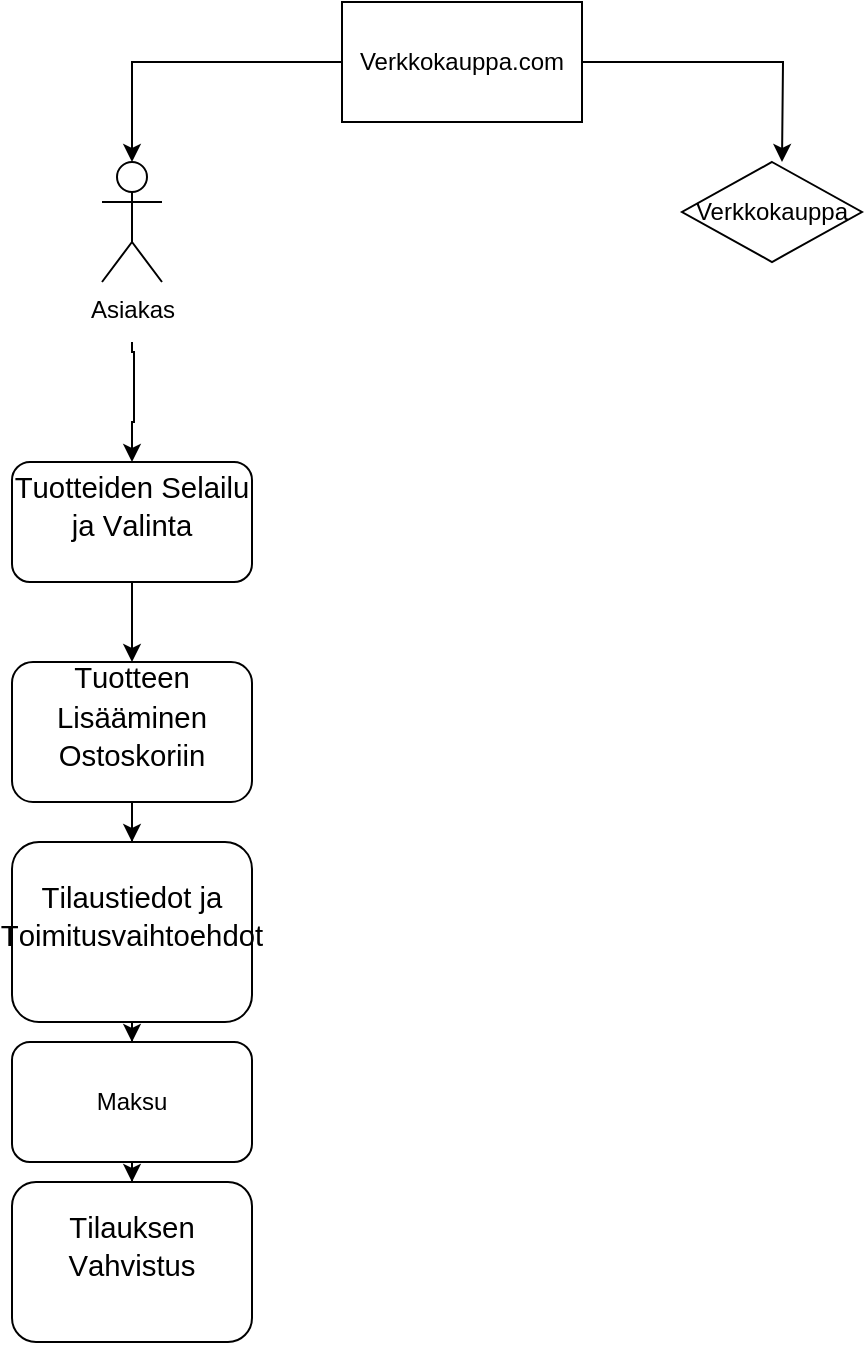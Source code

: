 <mxfile version="21.6.6" type="github">
  <diagram name="Sivu-1" id="-LcCEcbUaYE7HyK6DANy">
    <mxGraphModel dx="1000" dy="509" grid="1" gridSize="10" guides="1" tooltips="1" connect="1" arrows="1" fold="1" page="1" pageScale="1" pageWidth="827" pageHeight="1169" math="0" shadow="0">
      <root>
        <mxCell id="0" />
        <mxCell id="1" parent="0" />
        <mxCell id="_VxtG8w0JDKjrk2TQQZ9-4" style="edgeStyle=orthogonalEdgeStyle;rounded=0;orthogonalLoop=1;jettySize=auto;html=1;entryX=0.5;entryY=0;entryDx=0;entryDy=0;entryPerimeter=0;" parent="1" source="_VxtG8w0JDKjrk2TQQZ9-1" target="_VxtG8w0JDKjrk2TQQZ9-5" edge="1">
          <mxGeometry relative="1" as="geometry">
            <mxPoint x="250" y="380" as="targetPoint" />
          </mxGeometry>
        </mxCell>
        <mxCell id="_VxtG8w0JDKjrk2TQQZ9-8" style="edgeStyle=orthogonalEdgeStyle;rounded=0;orthogonalLoop=1;jettySize=auto;html=1;" parent="1" source="_VxtG8w0JDKjrk2TQQZ9-1" edge="1">
          <mxGeometry relative="1" as="geometry">
            <mxPoint x="580" y="380" as="targetPoint" />
          </mxGeometry>
        </mxCell>
        <mxCell id="_VxtG8w0JDKjrk2TQQZ9-1" value="Verkkokauppa.com" style="rounded=0;whiteSpace=wrap;html=1;" parent="1" vertex="1">
          <mxGeometry x="360" y="300" width="120" height="60" as="geometry" />
        </mxCell>
        <mxCell id="_VxtG8w0JDKjrk2TQQZ9-12" style="edgeStyle=orthogonalEdgeStyle;rounded=0;orthogonalLoop=1;jettySize=auto;html=1;" parent="1" edge="1">
          <mxGeometry relative="1" as="geometry">
            <mxPoint x="255" y="530" as="targetPoint" />
            <mxPoint x="255" y="470" as="sourcePoint" />
            <Array as="points">
              <mxPoint x="255" y="475" />
              <mxPoint x="256" y="475" />
              <mxPoint x="256" y="510" />
            </Array>
          </mxGeometry>
        </mxCell>
        <mxCell id="_VxtG8w0JDKjrk2TQQZ9-5" value="Asiakas" style="shape=umlActor;verticalLabelPosition=bottom;verticalAlign=top;html=1;outlineConnect=0;" parent="1" vertex="1">
          <mxGeometry x="240" y="380" width="30" height="60" as="geometry" />
        </mxCell>
        <mxCell id="_VxtG8w0JDKjrk2TQQZ9-10" value="Verkkokauppa" style="rhombus;whiteSpace=wrap;html=1;" parent="1" vertex="1">
          <mxGeometry x="530" y="380" width="90" height="50" as="geometry" />
        </mxCell>
        <mxCell id="Mpec3v9wPaZ_Unr7kbdU-2" style="edgeStyle=orthogonalEdgeStyle;rounded=0;orthogonalLoop=1;jettySize=auto;html=1;" edge="1" parent="1" source="Mpec3v9wPaZ_Unr7kbdU-1">
          <mxGeometry relative="1" as="geometry">
            <mxPoint x="255" y="630" as="targetPoint" />
          </mxGeometry>
        </mxCell>
        <mxCell id="Mpec3v9wPaZ_Unr7kbdU-1" value="&#xa;&lt;span style=&quot;accent-color: auto; place-content: normal; place-items: normal; place-self: auto; alignment-baseline: auto; animation: 0s ease 0s 1 normal none running none; animation-composition: replace; app-region: none; appearance: none; aspect-ratio: auto; backdrop-filter: none; backface-visibility: visible; background: none 0% 0% / auto repeat scroll padding-box border-box rgba(0, 0, 0, 0); background-blend-mode: normal; baseline-shift: 0px; baseline-source: auto; border-image: none 100% / 1 / 0 stretch; border-color: rgb(0, 0, 0); border-collapse: separate; border-end-end-radius: 0px; border-end-start-radius: 0px; border-width: 0px; border-style: none; border-spacing: 0px; border-start-end-radius: 0px; border-start-start-radius: 0px; border-radius: 0px; inset: auto; box-shadow: none; box-sizing: content-box; break-after: auto; break-before: auto; break-inside: auto; buffered-rendering: auto; caption-side: top; caret-color: rgb(0, 0, 0); clear: none; clip: auto; clip-path: none; clip-rule: nonzero; color: rgb(0, 0, 0); color-interpolation: srgb; color-interpolation-filters: linearrgb; color-rendering: auto; color-scheme: normal; columns: auto; column-fill: balance; gap: normal; column-rule: 0px rgb(0, 0, 0); column-span: none; contain: none; contain-intrinsic-block-size: none; contain-intrinsic-size: none; contain-intrinsic-inline-size: none; container: none; content: normal; content-visibility: visible; counter-increment: none; counter-reset: none; counter-set: none; cursor: text; cx: 0px; cy: 0px; d: none; direction: ltr; display: inline; dominant-baseline: auto; empty-cells: show; fill: rgb(0, 0, 0); fill-opacity: 1; fill-rule: nonzero; filter: none; flex: 0 1 auto; flex-flow: row; float: none; flood-color: rgb(0, 0, 0); flood-opacity: 1; font-family: WordVisi_MSFontService, Calibri, Calibri_EmbeddedFont, Calibri_MSFontService, sans-serif; font-feature-settings: normal; font-kerning: none; font-optical-sizing: auto; font-palette: normal; font-size: 14.667px; font-stretch: 100%; font-style: normal; font-synthesis: weight style small-caps; font-variant: no-common-ligatures no-discretionary-ligatures no-historical-ligatures no-contextual; font-variation-settings: normal; font-weight: 400; forced-color-adjust: auto; grid-area: auto / auto / auto / auto; grid: auto-flow auto / none; height: auto; hyphenate-character: auto; hyphenate-limit-chars: auto; hyphens: manual; image-orientation: from-image; image-rendering: auto; initial-letter: normal; inline-size: auto; inset-block: auto; inset-inline: auto; isolation: auto; letter-spacing: normal; lighting-color: rgb(255, 255, 255); line-break: auto; line-height: 19.425px; list-style: outside none disc; margin: 0px; marker: none; mask: none; mask-type: luminance; math-depth: 0; math-shift: normal; math-style: normal; max-height: none; max-width: none; min-height: 0px; min-width: 0px; mix-blend-mode: normal; object-fit: fill; object-position: 50% 50%; object-view-box: none; offset: none 0px auto 0deg; opacity: 1; order: 0; orphans: 2; outline: rgb(0, 0, 0) none 0px; outline-offset: 0px; overflow: visible; overflow-anchor: auto; overflow-clip-margin: 0px; overflow-wrap: break-word; overscroll-behavior-block: auto; overscroll-behavior-inline: auto; overscroll-behavior: auto; padding: 0px; page: auto; paint-order: normal; perspective: none; perspective-origin: 0px 0px; pointer-events: auto; position: static; quotes: auto; r: 0px; resize: none; rotate: none; ruby-position: over; rx: auto; ry: auto; scale: none; scroll-behavior: auto; scroll-margin-block: 0px; scroll-margin: 0px; scroll-margin-inline: 0px; scroll-padding-block: auto; scroll-padding: auto; scroll-padding-inline: auto; scroll-snap-align: none; scroll-snap-stop: normal; scroll-snap-type: none; scroll-timeline: none; scrollbar-gutter: auto; shape-image-threshold: 0; shape-margin: 0px; shape-outside: none; shape-rendering: auto; speak: normal; stop-color: rgb(0, 0, 0); stop-opacity: 1; stroke: none; stroke-dasharray: none; stroke-dashoffset: 0px; stroke-linecap: butt; stroke-linejoin: miter; stroke-miterlimit: 4; stroke-opacity: 1; stroke-width: 1px; tab-size: 8; table-layout: auto; text-align: left; text-align-last: auto; text-anchor: start; text-combine-upright: none; text-decoration: none solid rgb(0, 0, 0); text-decoration-skip-ink: auto; text-emphasis: none rgb(0, 0, 0); text-emphasis-position: over; text-indent: 0px; text-orientation: mixed; text-overflow: clip; text-rendering: auto; text-shadow: none; text-size-adjust: auto; text-transform: none; text-underline-offset: auto; text-underline-position: auto; touch-action: auto; transform: none; transform-box: view-box; transform-origin: 0px 0px; transform-style: flat; transition: all 0s ease 0s; translate: none; unicode-bidi: normal; user-select: text; vector-effect: none; vertical-align: baseline; view-timeline: none; view-timeline-inset: 0px; view-transition-name: none; visibility: visible; border-block-end: 0px none rgb(0, 0, 0); border-block-start: 0px none rgb(0, 0, 0); border-inline-end: 0px none rgb(0, 0, 0); -webkit-border-image: none; border-inline-start: 0px none rgb(0, 0, 0); -webkit-box-align: stretch; -webkit-box-decoration-break: slice; -webkit-box-direction: normal; -webkit-box-flex: 0; -webkit-box-ordinal-group: 1; -webkit-box-orient: horizontal; -webkit-box-pack: start; -webkit-font-smoothing: auto; -webkit-highlight: none; -webkit-line-break: auto; -webkit-locale: &amp;quot;fi-FI&amp;quot;; block-size: auto; margin-block: 0px; margin-inline: 0px; -webkit-mask-box-image-source: none; -webkit-mask-box-image-slice: 0 fill; -webkit-mask-box-image-width: auto; -webkit-mask-box-image-outset: 0; -webkit-mask-box-image-repeat: stretch; -webkit-mask: none 0% 0% / auto repeat border-box border-box; -webkit-mask-composite: source-over; max-block-size: none; max-inline-size: none; min-block-size: 0px; min-inline-size: 0px; padding-block: 0px; padding-inline: 0px; -webkit-print-color-adjust: economy; -webkit-rtl-ordering: logical; -webkit-ruby-position: before; -webkit-tap-highlight-color: rgba(0, 0, 0, 0); -webkit-text-combine: none; -webkit-text-decorations-in-effect: none; -webkit-text-fill-color: rgb(0, 0, 0); -webkit-text-orientation: vertical-right; -webkit-text-security: none; -webkit-text-stroke: 0px rgb(0, 0, 0); -webkit-user-drag: none; -webkit-user-modify: read-only; -webkit-writing-mode: horizontal-tb; widows: 2; width: auto; will-change: auto; word-break: normal; word-spacing: 0px; writing-mode: horizontal-tb; x: 0px; y: 0px; z-index: auto; zoom: 1;&quot; class=&quot;TextRun SCXW147694164 BCX0&quot; lang=&quot;FI-FI&quot; data-contrast=&quot;auto&quot;&gt;&lt;span class=&quot;NormalTextRun SCXW147694164 BCX0&quot;&gt;Tuotteiden Selailu ja Valinta&lt;/span&gt;&lt;/span&gt;&#xa;&#xa;" style="rounded=1;whiteSpace=wrap;html=1;" vertex="1" parent="1">
          <mxGeometry x="195" y="530" width="120" height="60" as="geometry" />
        </mxCell>
        <mxCell id="Mpec3v9wPaZ_Unr7kbdU-5" style="edgeStyle=orthogonalEdgeStyle;rounded=0;orthogonalLoop=1;jettySize=auto;html=1;" edge="1" parent="1" source="Mpec3v9wPaZ_Unr7kbdU-3" target="Mpec3v9wPaZ_Unr7kbdU-6">
          <mxGeometry relative="1" as="geometry">
            <mxPoint x="255" y="750" as="targetPoint" />
          </mxGeometry>
        </mxCell>
        <mxCell id="Mpec3v9wPaZ_Unr7kbdU-3" value="&#xa;&lt;span style=&quot;accent-color: auto; place-content: normal; place-items: normal; place-self: auto; alignment-baseline: auto; animation: 0s ease 0s 1 normal none running none; animation-composition: replace; app-region: none; appearance: none; aspect-ratio: auto; backdrop-filter: none; backface-visibility: visible; background: none 0% 0% / auto repeat scroll padding-box border-box rgba(0, 0, 0, 0); background-blend-mode: normal; baseline-shift: 0px; baseline-source: auto; border-image: none 100% / 1 / 0 stretch; border-color: rgb(0, 0, 0); border-collapse: separate; border-end-end-radius: 0px; border-end-start-radius: 0px; border-width: 0px; border-style: none; border-spacing: 0px; border-start-end-radius: 0px; border-start-start-radius: 0px; border-radius: 0px; inset: auto; box-shadow: none; box-sizing: content-box; break-after: auto; break-before: auto; break-inside: auto; buffered-rendering: auto; caption-side: top; caret-color: rgb(0, 0, 0); clear: none; clip: auto; clip-path: none; clip-rule: nonzero; color: rgb(0, 0, 0); color-interpolation: srgb; color-interpolation-filters: linearrgb; color-rendering: auto; color-scheme: normal; columns: auto; column-fill: balance; gap: normal; column-rule: 0px rgb(0, 0, 0); column-span: none; contain: none; contain-intrinsic-block-size: none; contain-intrinsic-size: none; contain-intrinsic-inline-size: none; container: none; content: normal; content-visibility: visible; counter-increment: none; counter-reset: none; counter-set: none; cursor: text; cx: 0px; cy: 0px; d: none; direction: ltr; display: inline; dominant-baseline: auto; empty-cells: show; fill: rgb(0, 0, 0); fill-opacity: 1; fill-rule: nonzero; filter: none; flex: 0 1 auto; flex-flow: row; float: none; flood-color: rgb(0, 0, 0); flood-opacity: 1; font-family: WordVisi_MSFontService, Calibri, Calibri_EmbeddedFont, Calibri_MSFontService, sans-serif; font-feature-settings: normal; font-kerning: none; font-optical-sizing: auto; font-palette: normal; font-size: 14.667px; font-stretch: 100%; font-style: normal; font-synthesis: weight style small-caps; font-variant: no-common-ligatures no-discretionary-ligatures no-historical-ligatures no-contextual; font-variation-settings: normal; font-weight: 400; forced-color-adjust: auto; grid-area: auto / auto / auto / auto; grid: auto-flow auto / none; height: auto; hyphenate-character: auto; hyphenate-limit-chars: auto; hyphens: manual; image-orientation: from-image; image-rendering: auto; initial-letter: normal; inline-size: auto; inset-block: auto; inset-inline: auto; isolation: auto; letter-spacing: normal; lighting-color: rgb(255, 255, 255); line-break: auto; line-height: 19.425px; list-style: outside none disc; margin: 0px; marker: none; mask: none; mask-type: luminance; math-depth: 0; math-shift: normal; math-style: normal; max-height: none; max-width: none; min-height: 0px; min-width: 0px; mix-blend-mode: normal; object-fit: fill; object-position: 50% 50%; object-view-box: none; offset: none 0px auto 0deg; opacity: 1; order: 0; orphans: 2; outline: rgb(0, 0, 0) none 0px; outline-offset: 0px; overflow: visible; overflow-anchor: auto; overflow-clip-margin: 0px; overflow-wrap: break-word; overscroll-behavior-block: auto; overscroll-behavior-inline: auto; overscroll-behavior: auto; padding: 0px; page: auto; paint-order: normal; perspective: none; perspective-origin: 0px 0px; pointer-events: auto; position: static; quotes: auto; r: 0px; resize: none; rotate: none; ruby-position: over; rx: auto; ry: auto; scale: none; scroll-behavior: auto; scroll-margin-block: 0px; scroll-margin: 0px; scroll-margin-inline: 0px; scroll-padding-block: auto; scroll-padding: auto; scroll-padding-inline: auto; scroll-snap-align: none; scroll-snap-stop: normal; scroll-snap-type: none; scroll-timeline: none; scrollbar-gutter: auto; shape-image-threshold: 0; shape-margin: 0px; shape-outside: none; shape-rendering: auto; speak: normal; stop-color: rgb(0, 0, 0); stop-opacity: 1; stroke: none; stroke-dasharray: none; stroke-dashoffset: 0px; stroke-linecap: butt; stroke-linejoin: miter; stroke-miterlimit: 4; stroke-opacity: 1; stroke-width: 1px; tab-size: 8; table-layout: auto; text-align: left; text-align-last: auto; text-anchor: start; text-combine-upright: none; text-decoration: none solid rgb(0, 0, 0); text-decoration-skip-ink: auto; text-emphasis: none rgb(0, 0, 0); text-emphasis-position: over; text-indent: 0px; text-orientation: mixed; text-overflow: clip; text-rendering: auto; text-shadow: none; text-size-adjust: auto; text-transform: none; text-underline-offset: auto; text-underline-position: auto; touch-action: auto; transform: none; transform-box: view-box; transform-origin: 0px 0px; transform-style: flat; transition: all 0s ease 0s; translate: none; unicode-bidi: normal; user-select: text; vector-effect: none; vertical-align: baseline; view-timeline: none; view-timeline-inset: 0px; view-transition-name: none; visibility: visible; border-block-end: 0px none rgb(0, 0, 0); border-block-start: 0px none rgb(0, 0, 0); border-inline-end: 0px none rgb(0, 0, 0); -webkit-border-image: none; border-inline-start: 0px none rgb(0, 0, 0); -webkit-box-align: stretch; -webkit-box-decoration-break: slice; -webkit-box-direction: normal; -webkit-box-flex: 0; -webkit-box-ordinal-group: 1; -webkit-box-orient: horizontal; -webkit-box-pack: start; -webkit-font-smoothing: auto; -webkit-highlight: none; -webkit-line-break: auto; -webkit-locale: &amp;quot;fi-FI&amp;quot;; block-size: auto; margin-block: 0px; margin-inline: 0px; -webkit-mask-box-image-source: none; -webkit-mask-box-image-slice: 0 fill; -webkit-mask-box-image-width: auto; -webkit-mask-box-image-outset: 0; -webkit-mask-box-image-repeat: stretch; -webkit-mask: none 0% 0% / auto repeat border-box border-box; -webkit-mask-composite: source-over; max-block-size: none; max-inline-size: none; min-block-size: 0px; min-inline-size: 0px; padding-block: 0px; padding-inline: 0px; -webkit-print-color-adjust: economy; -webkit-rtl-ordering: logical; -webkit-ruby-position: before; -webkit-tap-highlight-color: rgba(0, 0, 0, 0); -webkit-text-combine: none; -webkit-text-decorations-in-effect: none; -webkit-text-fill-color: rgb(0, 0, 0); -webkit-text-orientation: vertical-right; -webkit-text-security: none; -webkit-text-stroke: 0px rgb(0, 0, 0); -webkit-user-drag: none; -webkit-user-modify: read-only; -webkit-writing-mode: horizontal-tb; widows: 2; width: auto; will-change: auto; word-break: normal; word-spacing: 0px; writing-mode: horizontal-tb; x: 0px; y: 0px; z-index: auto; zoom: 1;&quot; class=&quot;TextRun SCXW127624666 BCX0&quot; lang=&quot;FI-FI&quot; data-contrast=&quot;auto&quot;&gt;&lt;span class=&quot;NormalTextRun SCXW127624666 BCX0&quot;&gt;Tuotteen Lisääminen Ostoskoriin&lt;/span&gt;&lt;/span&gt;&#xa;&#xa;" style="rounded=1;whiteSpace=wrap;html=1;" vertex="1" parent="1">
          <mxGeometry x="195" y="630" width="120" height="70" as="geometry" />
        </mxCell>
        <mxCell id="Mpec3v9wPaZ_Unr7kbdU-4" style="edgeStyle=orthogonalEdgeStyle;rounded=0;orthogonalLoop=1;jettySize=auto;html=1;exitX=0.5;exitY=1;exitDx=0;exitDy=0;" edge="1" parent="1" source="Mpec3v9wPaZ_Unr7kbdU-3" target="Mpec3v9wPaZ_Unr7kbdU-3">
          <mxGeometry relative="1" as="geometry" />
        </mxCell>
        <mxCell id="Mpec3v9wPaZ_Unr7kbdU-7" style="edgeStyle=orthogonalEdgeStyle;rounded=0;orthogonalLoop=1;jettySize=auto;html=1;" edge="1" parent="1" source="Mpec3v9wPaZ_Unr7kbdU-6" target="Mpec3v9wPaZ_Unr7kbdU-8">
          <mxGeometry relative="1" as="geometry">
            <mxPoint x="255" y="840" as="targetPoint" />
          </mxGeometry>
        </mxCell>
        <mxCell id="Mpec3v9wPaZ_Unr7kbdU-6" value="&#xa;&lt;span style=&quot;accent-color: auto; place-content: normal; place-items: normal; place-self: auto; alignment-baseline: auto; animation: 0s ease 0s 1 normal none running none; animation-composition: replace; app-region: none; appearance: none; aspect-ratio: auto; backdrop-filter: none; backface-visibility: visible; background: none 0% 0% / auto repeat scroll padding-box border-box rgba(0, 0, 0, 0); background-blend-mode: normal; baseline-shift: 0px; baseline-source: auto; border-image: none 100% / 1 / 0 stretch; border-color: rgb(0, 0, 0); border-collapse: separate; border-end-end-radius: 0px; border-end-start-radius: 0px; border-width: 0px; border-style: none; border-spacing: 0px; border-start-end-radius: 0px; border-start-start-radius: 0px; border-radius: 0px; inset: auto; box-shadow: none; box-sizing: content-box; break-after: auto; break-before: auto; break-inside: auto; buffered-rendering: auto; caption-side: top; caret-color: rgb(0, 0, 0); clear: none; clip: auto; clip-path: none; clip-rule: nonzero; color: rgb(0, 0, 0); color-interpolation: srgb; color-interpolation-filters: linearrgb; color-rendering: auto; color-scheme: normal; columns: auto; column-fill: balance; gap: normal; column-rule: 0px rgb(0, 0, 0); column-span: none; contain: none; contain-intrinsic-block-size: none; contain-intrinsic-size: none; contain-intrinsic-inline-size: none; container: none; content: normal; content-visibility: visible; counter-increment: none; counter-reset: none; counter-set: none; cursor: text; cx: 0px; cy: 0px; d: none; direction: ltr; display: inline; dominant-baseline: auto; empty-cells: show; fill: rgb(0, 0, 0); fill-opacity: 1; fill-rule: nonzero; filter: none; flex: 0 1 auto; flex-flow: row; float: none; flood-color: rgb(0, 0, 0); flood-opacity: 1; font-family: WordVisi_MSFontService, Calibri, Calibri_EmbeddedFont, Calibri_MSFontService, sans-serif; font-feature-settings: normal; font-kerning: none; font-optical-sizing: auto; font-palette: normal; font-size: 14.667px; font-stretch: 100%; font-style: normal; font-synthesis: weight style small-caps; font-variant: no-common-ligatures no-discretionary-ligatures no-historical-ligatures no-contextual; font-variation-settings: normal; font-weight: 400; forced-color-adjust: auto; grid-area: auto / auto / auto / auto; grid: auto-flow auto / none; height: auto; hyphenate-character: auto; hyphenate-limit-chars: auto; hyphens: manual; image-orientation: from-image; image-rendering: auto; initial-letter: normal; inline-size: auto; inset-block: auto; inset-inline: auto; isolation: auto; letter-spacing: normal; lighting-color: rgb(255, 255, 255); line-break: auto; line-height: 19.425px; list-style: outside none disc; margin: 0px; marker: none; mask: none; mask-type: luminance; math-depth: 0; math-shift: normal; math-style: normal; max-height: none; max-width: none; min-height: 0px; min-width: 0px; mix-blend-mode: normal; object-fit: fill; object-position: 50% 50%; object-view-box: none; offset: none 0px auto 0deg; opacity: 1; order: 0; orphans: 2; outline: rgb(0, 0, 0) none 0px; outline-offset: 0px; overflow: visible; overflow-anchor: auto; overflow-clip-margin: 0px; overflow-wrap: break-word; overscroll-behavior-block: auto; overscroll-behavior-inline: auto; overscroll-behavior: auto; padding: 0px; page: auto; paint-order: normal; perspective: none; perspective-origin: 0px 0px; pointer-events: auto; position: static; quotes: auto; r: 0px; resize: none; rotate: none; ruby-position: over; rx: auto; ry: auto; scale: none; scroll-behavior: auto; scroll-margin-block: 0px; scroll-margin: 0px; scroll-margin-inline: 0px; scroll-padding-block: auto; scroll-padding: auto; scroll-padding-inline: auto; scroll-snap-align: none; scroll-snap-stop: normal; scroll-snap-type: none; scroll-timeline: none; scrollbar-gutter: auto; shape-image-threshold: 0; shape-margin: 0px; shape-outside: none; shape-rendering: auto; speak: normal; stop-color: rgb(0, 0, 0); stop-opacity: 1; stroke: none; stroke-dasharray: none; stroke-dashoffset: 0px; stroke-linecap: butt; stroke-linejoin: miter; stroke-miterlimit: 4; stroke-opacity: 1; stroke-width: 1px; tab-size: 8; table-layout: auto; text-align: left; text-align-last: auto; text-anchor: start; text-combine-upright: none; text-decoration: none solid rgb(0, 0, 0); text-decoration-skip-ink: auto; text-emphasis: none rgb(0, 0, 0); text-emphasis-position: over; text-indent: 0px; text-orientation: mixed; text-overflow: clip; text-rendering: auto; text-shadow: none; text-size-adjust: auto; text-transform: none; text-underline-offset: auto; text-underline-position: auto; touch-action: auto; transform: none; transform-box: view-box; transform-origin: 0px 0px; transform-style: flat; transition: all 0s ease 0s; translate: none; unicode-bidi: normal; user-select: text; vector-effect: none; vertical-align: baseline; view-timeline: none; view-timeline-inset: 0px; view-transition-name: none; visibility: visible; border-block-end: 0px none rgb(0, 0, 0); border-block-start: 0px none rgb(0, 0, 0); border-inline-end: 0px none rgb(0, 0, 0); -webkit-border-image: none; border-inline-start: 0px none rgb(0, 0, 0); -webkit-box-align: stretch; -webkit-box-decoration-break: slice; -webkit-box-direction: normal; -webkit-box-flex: 0; -webkit-box-ordinal-group: 1; -webkit-box-orient: horizontal; -webkit-box-pack: start; -webkit-font-smoothing: auto; -webkit-highlight: none; -webkit-line-break: auto; -webkit-locale: &amp;quot;fi-FI&amp;quot;; block-size: auto; margin-block: 0px; margin-inline: 0px; -webkit-mask-box-image-source: none; -webkit-mask-box-image-slice: 0 fill; -webkit-mask-box-image-width: auto; -webkit-mask-box-image-outset: 0; -webkit-mask-box-image-repeat: stretch; -webkit-mask: none 0% 0% / auto repeat border-box border-box; -webkit-mask-composite: source-over; max-block-size: none; max-inline-size: none; min-block-size: 0px; min-inline-size: 0px; padding-block: 0px; padding-inline: 0px; -webkit-print-color-adjust: economy; -webkit-rtl-ordering: logical; -webkit-ruby-position: before; -webkit-tap-highlight-color: rgba(0, 0, 0, 0); -webkit-text-combine: none; -webkit-text-decorations-in-effect: none; -webkit-text-fill-color: rgb(0, 0, 0); -webkit-text-orientation: vertical-right; -webkit-text-security: none; -webkit-text-stroke: 0px rgb(0, 0, 0); -webkit-user-drag: none; -webkit-user-modify: read-only; -webkit-writing-mode: horizontal-tb; widows: 2; width: auto; will-change: auto; word-break: normal; word-spacing: 0px; writing-mode: horizontal-tb; x: 0px; y: 0px; z-index: auto; zoom: 1;&quot; class=&quot;TextRun SCXW120460988 BCX0&quot; lang=&quot;FI-FI&quot; data-contrast=&quot;auto&quot;&gt;&lt;span class=&quot;NormalTextRun SCXW120460988 BCX0&quot;&gt;Tilaustiedot ja Toimitusvaihtoehdot&lt;/span&gt;&lt;/span&gt;&#xa;&#xa;" style="rounded=1;whiteSpace=wrap;html=1;" vertex="1" parent="1">
          <mxGeometry x="195" y="720" width="120" height="90" as="geometry" />
        </mxCell>
        <mxCell id="Mpec3v9wPaZ_Unr7kbdU-9" style="edgeStyle=orthogonalEdgeStyle;rounded=0;orthogonalLoop=1;jettySize=auto;html=1;" edge="1" parent="1" source="Mpec3v9wPaZ_Unr7kbdU-8" target="Mpec3v9wPaZ_Unr7kbdU-10">
          <mxGeometry relative="1" as="geometry">
            <mxPoint x="255" y="900" as="targetPoint" />
          </mxGeometry>
        </mxCell>
        <mxCell id="Mpec3v9wPaZ_Unr7kbdU-8" value="Maksu" style="rounded=1;whiteSpace=wrap;html=1;" vertex="1" parent="1">
          <mxGeometry x="195" y="820" width="120" height="60" as="geometry" />
        </mxCell>
        <mxCell id="Mpec3v9wPaZ_Unr7kbdU-10" value="&#xa;&lt;span style=&quot;accent-color: auto; place-content: normal; place-items: normal; place-self: auto; alignment-baseline: auto; animation: 0s ease 0s 1 normal none running none; animation-composition: replace; app-region: none; appearance: none; aspect-ratio: auto; backdrop-filter: none; backface-visibility: visible; background: none 0% 0% / auto repeat scroll padding-box border-box rgba(0, 0, 0, 0); background-blend-mode: normal; baseline-shift: 0px; baseline-source: auto; border-image: none 100% / 1 / 0 stretch; border-color: rgb(0, 0, 0); border-collapse: separate; border-end-end-radius: 0px; border-end-start-radius: 0px; border-width: 0px; border-style: none; border-spacing: 0px; border-start-end-radius: 0px; border-start-start-radius: 0px; border-radius: 0px; inset: auto; box-shadow: none; box-sizing: content-box; break-after: auto; break-before: auto; break-inside: auto; buffered-rendering: auto; caption-side: top; caret-color: rgb(0, 0, 0); clear: none; clip: auto; clip-path: none; clip-rule: nonzero; color: rgb(0, 0, 0); color-interpolation: srgb; color-interpolation-filters: linearrgb; color-rendering: auto; color-scheme: normal; columns: auto; column-fill: balance; gap: normal; column-rule: 0px rgb(0, 0, 0); column-span: none; contain: none; contain-intrinsic-block-size: none; contain-intrinsic-size: none; contain-intrinsic-inline-size: none; container: none; content: normal; content-visibility: visible; counter-increment: none; counter-reset: none; counter-set: none; cursor: text; cx: 0px; cy: 0px; d: none; direction: ltr; display: inline; dominant-baseline: auto; empty-cells: show; fill: rgb(0, 0, 0); fill-opacity: 1; fill-rule: nonzero; filter: none; flex: 0 1 auto; flex-flow: row; float: none; flood-color: rgb(0, 0, 0); flood-opacity: 1; font-family: WordVisi_MSFontService, Calibri, Calibri_EmbeddedFont, Calibri_MSFontService, sans-serif; font-feature-settings: normal; font-kerning: none; font-optical-sizing: auto; font-palette: normal; font-size: 14.667px; font-stretch: 100%; font-style: normal; font-synthesis: weight style small-caps; font-variant: no-common-ligatures no-discretionary-ligatures no-historical-ligatures no-contextual; font-variation-settings: normal; font-weight: 400; forced-color-adjust: auto; grid-area: auto / auto / auto / auto; grid: auto-flow auto / none; height: auto; hyphenate-character: auto; hyphenate-limit-chars: auto; hyphens: manual; image-orientation: from-image; image-rendering: auto; initial-letter: normal; inline-size: auto; inset-block: auto; inset-inline: auto; isolation: auto; letter-spacing: normal; lighting-color: rgb(255, 255, 255); line-break: auto; line-height: 19.425px; list-style: outside none disc; margin: 0px; marker: none; mask: none; mask-type: luminance; math-depth: 0; math-shift: normal; math-style: normal; max-height: none; max-width: none; min-height: 0px; min-width: 0px; mix-blend-mode: normal; object-fit: fill; object-position: 50% 50%; object-view-box: none; offset: none 0px auto 0deg; opacity: 1; order: 0; orphans: 2; outline: rgb(0, 0, 0) none 0px; outline-offset: 0px; overflow: visible; overflow-anchor: auto; overflow-clip-margin: 0px; overflow-wrap: break-word; overscroll-behavior-block: auto; overscroll-behavior-inline: auto; overscroll-behavior: auto; padding: 0px; page: auto; paint-order: normal; perspective: none; perspective-origin: 0px 0px; pointer-events: auto; position: static; quotes: auto; r: 0px; resize: none; rotate: none; ruby-position: over; rx: auto; ry: auto; scale: none; scroll-behavior: auto; scroll-margin-block: 0px; scroll-margin: 0px; scroll-margin-inline: 0px; scroll-padding-block: auto; scroll-padding: auto; scroll-padding-inline: auto; scroll-snap-align: none; scroll-snap-stop: normal; scroll-snap-type: none; scroll-timeline: none; scrollbar-gutter: auto; shape-image-threshold: 0; shape-margin: 0px; shape-outside: none; shape-rendering: auto; speak: normal; stop-color: rgb(0, 0, 0); stop-opacity: 1; stroke: none; stroke-dasharray: none; stroke-dashoffset: 0px; stroke-linecap: butt; stroke-linejoin: miter; stroke-miterlimit: 4; stroke-opacity: 1; stroke-width: 1px; tab-size: 8; table-layout: auto; text-align: left; text-align-last: auto; text-anchor: start; text-combine-upright: none; text-decoration: none solid rgb(0, 0, 0); text-decoration-skip-ink: auto; text-emphasis: none rgb(0, 0, 0); text-emphasis-position: over; text-indent: 0px; text-orientation: mixed; text-overflow: clip; text-rendering: auto; text-shadow: none; text-size-adjust: auto; text-transform: none; text-underline-offset: auto; text-underline-position: auto; touch-action: auto; transform: none; transform-box: view-box; transform-origin: 0px 0px; transform-style: flat; transition: all 0s ease 0s; translate: none; unicode-bidi: normal; user-select: text; vector-effect: none; vertical-align: baseline; view-timeline: none; view-timeline-inset: 0px; view-transition-name: none; visibility: visible; border-block-end: 0px none rgb(0, 0, 0); border-block-start: 0px none rgb(0, 0, 0); border-inline-end: 0px none rgb(0, 0, 0); -webkit-border-image: none; border-inline-start: 0px none rgb(0, 0, 0); -webkit-box-align: stretch; -webkit-box-decoration-break: slice; -webkit-box-direction: normal; -webkit-box-flex: 0; -webkit-box-ordinal-group: 1; -webkit-box-orient: horizontal; -webkit-box-pack: start; -webkit-font-smoothing: auto; -webkit-highlight: none; -webkit-line-break: auto; -webkit-locale: &amp;quot;fi-FI&amp;quot;; block-size: auto; margin-block: 0px; margin-inline: 0px; -webkit-mask-box-image-source: none; -webkit-mask-box-image-slice: 0 fill; -webkit-mask-box-image-width: auto; -webkit-mask-box-image-outset: 0; -webkit-mask-box-image-repeat: stretch; -webkit-mask: none 0% 0% / auto repeat border-box border-box; -webkit-mask-composite: source-over; max-block-size: none; max-inline-size: none; min-block-size: 0px; min-inline-size: 0px; padding-block: 0px; padding-inline: 0px; -webkit-print-color-adjust: economy; -webkit-rtl-ordering: logical; -webkit-ruby-position: before; -webkit-tap-highlight-color: rgba(0, 0, 0, 0); -webkit-text-combine: none; -webkit-text-decorations-in-effect: none; -webkit-text-fill-color: rgb(0, 0, 0); -webkit-text-orientation: vertical-right; -webkit-text-security: none; -webkit-text-stroke: 0px rgb(0, 0, 0); -webkit-user-drag: none; -webkit-user-modify: read-only; -webkit-writing-mode: horizontal-tb; widows: 2; width: auto; will-change: auto; word-break: normal; word-spacing: 0px; writing-mode: horizontal-tb; x: 0px; y: 0px; z-index: auto; zoom: 1;&quot; class=&quot;TextRun SCXW154461629 BCX0&quot; lang=&quot;FI-FI&quot; data-contrast=&quot;auto&quot;&gt;&lt;span class=&quot;NormalTextRun SCXW154461629 BCX0&quot;&gt;Tilauksen Vahvistus&lt;/span&gt;&lt;/span&gt;&#xa;&#xa;" style="rounded=1;whiteSpace=wrap;html=1;" vertex="1" parent="1">
          <mxGeometry x="195" y="890" width="120" height="80" as="geometry" />
        </mxCell>
      </root>
    </mxGraphModel>
  </diagram>
</mxfile>
